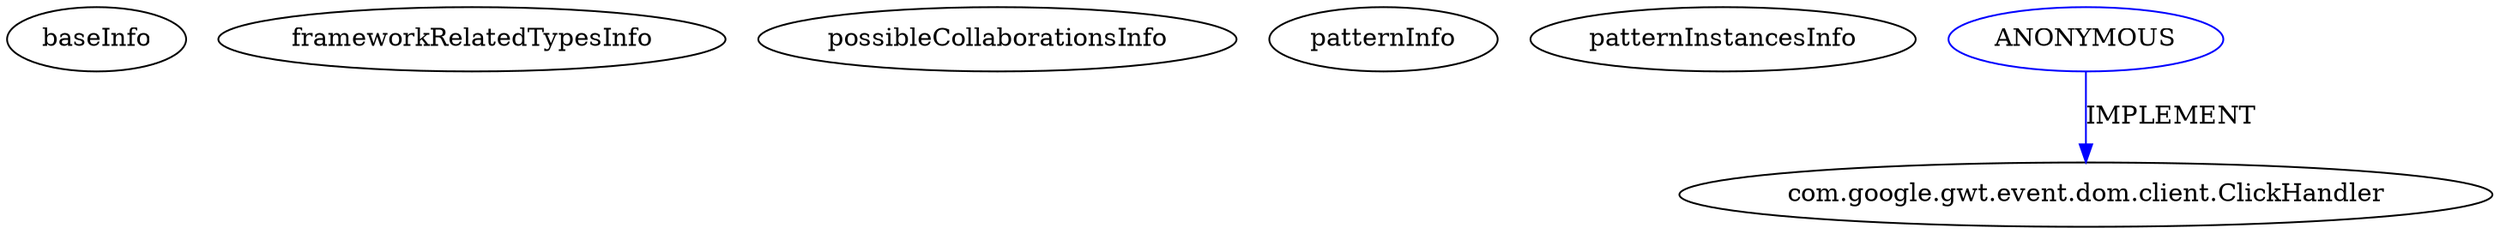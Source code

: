 digraph {
baseInfo[graphId=23,category="pattern",isAnonymous=false,possibleRelation=false]
frameworkRelatedTypesInfo[]
possibleCollaborationsInfo[]
patternInfo[frequency=36.0,patternRootClient=null]
patternInstancesInfo[0="Duke-H--DDOPlanner~/Duke-H--DDOPlanner/DDOPlanner-master/DDOPlanner/src/com/ddoplanner/client/DDOPlanner.java~DDOPlanner~140",1="Tok-Ziraja222~/Tok-Ziraja222/Ziraja222-master/src/ziraja/client/widgets/AnswerGrid.java~AnswerGrid~430",2="MainMain-ChatCafeine~/MainMain-ChatCafeine/ChatCafeine-master/ChatCafeine/src/sources/client/vue/profil/ProfilPanel.java~ProfilPanel~278",3="lauflabs-gwt-garmin-api~/lauflabs-gwt-garmin-api/gwt-garmin-api-master/gwt-garmin-showcase/src/main/java/com/garmin/gwt/communicator/testing/client/Showcase.java~Showcase~3605",4="krajcovic-stockwatcher~/krajcovic-stockwatcher/stockwatcher-master/src/com/google/gwt/sample/stockwatcher/client/StockWatcher.java~StockWatcher~3429",5="12010994-GLI-TP1~/12010994-GLI-TP1/GLI-TP1-master/src/main/java/fr/istic/m2gl/gli/client/gli.java~gli~1",6="akjava-GWT-Hangouts~/akjava-GWT-Hangouts/GWT-Hangouts-master/apps/hangout-test/src/com/akjava/gwt/hangout/test2/client/AudioTest.java~AudioTest~538",7="pandurangpatil-gwt-youtube~/pandurangpatil-gwt-youtube/gwt-youtube-master/gwt-youtube-test/src/main/java/open/pandurang/gwt/youtube/test/client/YouTube.java~YouTube~4273",8="nextinterfaces-next~/nextinterfaces-next/next-master/src/next/i/view/XTableCell.java~XTableCell~4187",9="WSDOT-WSDOT-Search-GWT~/WSDOT-WSDOT-Search-GWT/WSDOT-Search-GWT-master/src/gov/wa/wsdot/search/client/SearchWidget.java~SearchWidget~449",10="Christian-Achilli-ropasci~/Christian-Achilli-ropasci/ropasci-master/Rock-Paper-Scissor/src/main/java/com/chris/interview/client/RopasciGame.java~RopasciGame~82",11="bobvash-Resolution-Tracker~/bobvash-Resolution-Tracker/Resolution-Tracker-master/ResolutionTracker/src/com/bobvash/resolutiontracker/client/ResolutionDayWidget.java~ResolutionDayWidget~867",12="coldplayguy-flight87~/coldplayguy-flight87/flight87-master/BookFlight/src/bookflight/client/BookFlight.java~BookFlight~1091",13="fmilepe-StockWatcher~/fmilepe-StockWatcher/StockWatcher-master/src/br/mdarte/exemplo/client/stockwatcher.java~stockwatcher~1327",14="12010994-GLI-TP1~/12010994-GLI-TP1/GLI-TP1-master/src/main/java/fr/istic/m2gl/gli/client/TableWidget.java~TableWidget~8",15="woox-serverapp~/woox-serverapp/serverapp-master/src/wooxes/net/client/Serverapp.java~Serverapp~4647",16="ashtonthomas-gwt-fast-touch-press~/ashtonthomas-gwt-fast-touch-press/gwt-fast-touch-press-master/src/io/ashton/fastpress/client/Gwt_fast_press.java~Gwt_fast_press~744",17="akjava-GWT-Hangouts~/akjava-GWT-Hangouts/GWT-Hangouts-master/apps/easyoverlay/src/com/akjava/gwt/hangout/easyoverlay/client/EasyOverlay.java~EasyOverlay~492",18="tle-BillNun~/tle-BillNun/BillNun-master/src/com/testapp/client/ui/Sample_gwt.java~Sample_gwt~4563",19="MikeMitterer-RFSample~/MikeMitterer-RFSample/RFSample-master/src/at/mikemitterer/gwt/rfsample/client/RFSample.java~RFSample~338",20="akjava-WebTestMaker~/akjava-WebTestMaker/WebTestMaker-master/src/com/akjava/gwt/webtestmaker/client/WebTestMaker.java~WebTestMaker~655",21="Archerw-mastermind~/Archerw-mastermind/mastermind-master/nyu-smg-mastermind/src/org/mastermind/graphics/MasterMindGraphic.java~MasterMindGraphic~29",22="CarlRazmus-WebStore~/CarlRazmus-WebStore/WebStore-master/src/tddd24/project/client/WebStore.java~WebStore~61",23="rafalrusin-rbvis~/rafalrusin-rbvis/rbvis-master/src/rbvis/client/Rbvis.java~Rbvis~4325",24="Tok-Erwin~/Tok-Erwin/Erwin-master/src/main/java/erwin/client/Erwin.java~Erwin~388",25="chrte-TemperatureWatcher~/chrte-TemperatureWatcher/TemperatureWatcher-master/src/com/google/gwt/sample/stockwatcher/client/TemperatureWatcher.java~TemperatureWatcher~1066",26="teamaqua-learntogoogleit-code~/teamaqua-learntogoogleit-code/learntogoogleit-code-master/learngoogle/src/com/learntogoogleit/learn/client/Learngoogle.java~Learngoogle~4537",27="felype87-gwt~/felype87-gwt/gwt-master/Minefield/src/com/felype/minefield/client/Minefield.java~Minefield~1311",28="j78wu-HyperDex-GUI~/j78wu-HyperDex-GUI/HyperDex-GUI-master/src/com/hyperdex/web/client/view/HyperSpace.java~HyperSpace~3091",29="akjava-GWT-Hangouts~/akjava-GWT-Hangouts/GWT-Hangouts-master/apps/sound-player/src/com/akjava/gwt/hangout/soundplayer/client/HangoutSoundPlayer.java~HangoutSoundPlayer~561",30="luxferrari-AlgebrApp~/luxferrari-AlgebrApp/AlgebrApp-master/AlgebrApp/src/org/luxferrari/algebrapp/client/AlgebrApp.java~AlgebrApp~3667",31="nakaken0629-mezamashimailgwt~/nakaken0629-mezamashimailgwt/mezamashimailgwt-master/mezamashimailgwt/src/com/appspot/mezamashimailgwt/client/Mezamashimailgwt.java~Mezamashimailgwt~4116",32="akjava-GWTRecorderjs~/akjava-GWTRecorderjs/GWTRecorderjs-master/src/com/akjava/gwt/recorder/client/GWTRecorder.java~GWTRecorder~639",33="jo32-Easy-URL-Shortener~/jo32-Easy-URL-Shortener/Easy-URL-Shortener-master/src/info/jo32/s/client/UrlShorter.java~UrlShorter~3288",34="woox-serverapp~/woox-serverapp/serverapp-master/src/wooxes/net/shared/Usuari.java~Usuari~4667",35="MainMain-ChatCafeine~/MainMain-ChatCafeine/ChatCafeine-master/ChatCafeine/src/sources/client/vue/accueil/AccueilPanel.java~AccueilPanel~198"]
59[label="com.google.gwt.event.dom.client.ClickHandler",vertexType="FRAMEWORK_INTERFACE_TYPE",isFrameworkType=false]
86[label="ANONYMOUS",vertexType="REFERENCE_ANONYMOUS_DECLARATION",isFrameworkType=false,color=blue]
86->59[label="IMPLEMENT",color=blue]
}
